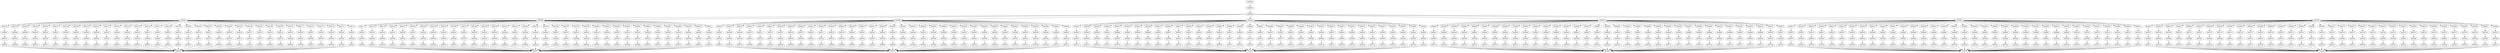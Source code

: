 digraph {
	ID00007 -> ID00000 ;
	ID00008 -> ID00000 ;
	ID00009 -> ID00000 ;
	ID00010 -> ID00000 ;
	ID00011 -> ID00000 ;
	ID00012 -> ID00000 ;
	ID00013 -> ID00000 ;
	ID00014 -> ID00000 ;
	ID00015 -> ID00000 ;
	ID00016 -> ID00000 ;
	ID00017 -> ID00000 ;
	ID00018 -> ID00000 ;
	ID00019 -> ID00000 ;
	ID00020 -> ID00000 ;
	ID00021 -> ID00000 ;
	ID00022 -> ID00000 ;
	ID00023 -> ID00000 ;
	ID00024 -> ID00000 ;
	ID00025 -> ID00000 ;
	ID00026 -> ID00000 ;
	ID00027 -> ID00000 ;
	ID00028 -> ID00000 ;
	ID00029 -> ID00000 ;
	ID00030 -> ID00000 ;
	ID00031 -> ID00000 ;
	ID00032 -> ID00000 ;
	ID00033 -> ID00000 ;
	ID00034 -> ID00000 ;
	ID00035 -> ID00000 ;
	ID00036 -> ID00000 ;
	ID00037 -> ID00000 ;
	ID00038 -> ID00000 ;
	ID00039 -> ID00000 ;
	ID00040 -> ID00000 ;
	ID00041 -> ID00000 ;
	ID00042 -> ID00001 ;
	ID00043 -> ID00001 ;
	ID00044 -> ID00001 ;
	ID00045 -> ID00001 ;
	ID00046 -> ID00001 ;
	ID00047 -> ID00001 ;
	ID00048 -> ID00001 ;
	ID00049 -> ID00001 ;
	ID00050 -> ID00001 ;
	ID00051 -> ID00001 ;
	ID00052 -> ID00001 ;
	ID00053 -> ID00001 ;
	ID00054 -> ID00001 ;
	ID00055 -> ID00001 ;
	ID00056 -> ID00001 ;
	ID00057 -> ID00001 ;
	ID00058 -> ID00001 ;
	ID00059 -> ID00001 ;
	ID00060 -> ID00001 ;
	ID00061 -> ID00001 ;
	ID00062 -> ID00001 ;
	ID00063 -> ID00001 ;
	ID00064 -> ID00001 ;
	ID00065 -> ID00001 ;
	ID00066 -> ID00001 ;
	ID00067 -> ID00001 ;
	ID00068 -> ID00001 ;
	ID00069 -> ID00001 ;
	ID00070 -> ID00001 ;
	ID00071 -> ID00001 ;
	ID00072 -> ID00001 ;
	ID00073 -> ID00001 ;
	ID00074 -> ID00001 ;
	ID00075 -> ID00001 ;
	ID00076 -> ID00001 ;
	ID00077 -> ID00002 ;
	ID00078 -> ID00002 ;
	ID00079 -> ID00002 ;
	ID00080 -> ID00002 ;
	ID00081 -> ID00002 ;
	ID00082 -> ID00002 ;
	ID00083 -> ID00002 ;
	ID00084 -> ID00002 ;
	ID00085 -> ID00002 ;
	ID00086 -> ID00002 ;
	ID00087 -> ID00002 ;
	ID00088 -> ID00002 ;
	ID00089 -> ID00002 ;
	ID00090 -> ID00002 ;
	ID00091 -> ID00002 ;
	ID00092 -> ID00002 ;
	ID00093 -> ID00002 ;
	ID00094 -> ID00002 ;
	ID00095 -> ID00002 ;
	ID00096 -> ID00002 ;
	ID00097 -> ID00002 ;
	ID00098 -> ID00002 ;
	ID00099 -> ID00002 ;
	ID00100 -> ID00002 ;
	ID00101 -> ID00002 ;
	ID00102 -> ID00002 ;
	ID00103 -> ID00002 ;
	ID00104 -> ID00002 ;
	ID00105 -> ID00002 ;
	ID00106 -> ID00002 ;
	ID00107 -> ID00002 ;
	ID00108 -> ID00002 ;
	ID00109 -> ID00002 ;
	ID00110 -> ID00002 ;
	ID00111 -> ID00002 ;
	ID00112 -> ID00003 ;
	ID00113 -> ID00003 ;
	ID00114 -> ID00003 ;
	ID00115 -> ID00003 ;
	ID00116 -> ID00003 ;
	ID00117 -> ID00003 ;
	ID00118 -> ID00003 ;
	ID00119 -> ID00003 ;
	ID00120 -> ID00003 ;
	ID00121 -> ID00003 ;
	ID00122 -> ID00003 ;
	ID00123 -> ID00003 ;
	ID00124 -> ID00003 ;
	ID00125 -> ID00003 ;
	ID00126 -> ID00003 ;
	ID00127 -> ID00003 ;
	ID00128 -> ID00003 ;
	ID00129 -> ID00003 ;
	ID00130 -> ID00003 ;
	ID00131 -> ID00003 ;
	ID00132 -> ID00003 ;
	ID00133 -> ID00003 ;
	ID00134 -> ID00003 ;
	ID00135 -> ID00003 ;
	ID00136 -> ID00003 ;
	ID00137 -> ID00003 ;
	ID00138 -> ID00003 ;
	ID00139 -> ID00003 ;
	ID00140 -> ID00003 ;
	ID00141 -> ID00003 ;
	ID00142 -> ID00003 ;
	ID00143 -> ID00003 ;
	ID00144 -> ID00003 ;
	ID00145 -> ID00003 ;
	ID00146 -> ID00003 ;
	ID00147 -> ID00004 ;
	ID00148 -> ID00004 ;
	ID00149 -> ID00004 ;
	ID00150 -> ID00004 ;
	ID00151 -> ID00004 ;
	ID00152 -> ID00004 ;
	ID00153 -> ID00004 ;
	ID00154 -> ID00004 ;
	ID00155 -> ID00004 ;
	ID00156 -> ID00004 ;
	ID00157 -> ID00004 ;
	ID00158 -> ID00004 ;
	ID00159 -> ID00004 ;
	ID00160 -> ID00004 ;
	ID00161 -> ID00004 ;
	ID00162 -> ID00004 ;
	ID00163 -> ID00004 ;
	ID00164 -> ID00004 ;
	ID00165 -> ID00004 ;
	ID00166 -> ID00004 ;
	ID00167 -> ID00004 ;
	ID00168 -> ID00004 ;
	ID00169 -> ID00004 ;
	ID00170 -> ID00004 ;
	ID00171 -> ID00004 ;
	ID00172 -> ID00004 ;
	ID00173 -> ID00004 ;
	ID00174 -> ID00004 ;
	ID00175 -> ID00004 ;
	ID00176 -> ID00004 ;
	ID00177 -> ID00004 ;
	ID00178 -> ID00004 ;
	ID00179 -> ID00004 ;
	ID00180 -> ID00004 ;
	ID00181 -> ID00004 ;
	ID00182 -> ID00005 ;
	ID00183 -> ID00005 ;
	ID00184 -> ID00005 ;
	ID00185 -> ID00005 ;
	ID00186 -> ID00005 ;
	ID00187 -> ID00005 ;
	ID00188 -> ID00005 ;
	ID00189 -> ID00005 ;
	ID00190 -> ID00005 ;
	ID00191 -> ID00005 ;
	ID00192 -> ID00005 ;
	ID00193 -> ID00005 ;
	ID00194 -> ID00005 ;
	ID00195 -> ID00005 ;
	ID00196 -> ID00005 ;
	ID00197 -> ID00005 ;
	ID00198 -> ID00005 ;
	ID00199 -> ID00005 ;
	ID00200 -> ID00005 ;
	ID00201 -> ID00005 ;
	ID00202 -> ID00005 ;
	ID00203 -> ID00005 ;
	ID00204 -> ID00005 ;
	ID00205 -> ID00005 ;
	ID00206 -> ID00005 ;
	ID00207 -> ID00005 ;
	ID00208 -> ID00005 ;
	ID00209 -> ID00005 ;
	ID00210 -> ID00005 ;
	ID00211 -> ID00005 ;
	ID00212 -> ID00005 ;
	ID00213 -> ID00005 ;
	ID00214 -> ID00005 ;
	ID00215 -> ID00005 ;
	ID00216 -> ID00005 ;
	ID00217 -> ID00006 ;
	ID00218 -> ID00006 ;
	ID00219 -> ID00006 ;
	ID00220 -> ID00006 ;
	ID00221 -> ID00006 ;
	ID00222 -> ID00006 ;
	ID00223 -> ID00006 ;
	ID00224 -> ID00006 ;
	ID00225 -> ID00006 ;
	ID00226 -> ID00006 ;
	ID00227 -> ID00006 ;
	ID00228 -> ID00006 ;
	ID00229 -> ID00006 ;
	ID00230 -> ID00006 ;
	ID00231 -> ID00006 ;
	ID00232 -> ID00006 ;
	ID00233 -> ID00006 ;
	ID00234 -> ID00006 ;
	ID00235 -> ID00006 ;
	ID00236 -> ID00006 ;
	ID00237 -> ID00006 ;
	ID00238 -> ID00006 ;
	ID00239 -> ID00006 ;
	ID00240 -> ID00006 ;
	ID00241 -> ID00006 ;
	ID00242 -> ID00006 ;
	ID00243 -> ID00006 ;
	ID00244 -> ID00006 ;
	ID00245 -> ID00006 ;
	ID00246 -> ID00006 ;
	ID00247 -> ID00006 ;
	ID00248 -> ID00006 ;
	ID00249 -> ID00006 ;
	ID00250 -> ID00006 ;
	ID00251 -> ID00006 ;
	ID00252 -> ID00007 ;
	ID00253 -> ID00008 ;
	ID00254 -> ID00009 ;
	ID00255 -> ID00010 ;
	ID00256 -> ID00011 ;
	ID00257 -> ID00012 ;
	ID00258 -> ID00013 ;
	ID00259 -> ID00014 ;
	ID00260 -> ID00015 ;
	ID00261 -> ID00016 ;
	ID00262 -> ID00017 ;
	ID00263 -> ID00018 ;
	ID00264 -> ID00019 ;
	ID00265 -> ID00020 ;
	ID00266 -> ID00021 ;
	ID00267 -> ID00022 ;
	ID00268 -> ID00023 ;
	ID00269 -> ID00024 ;
	ID00270 -> ID00025 ;
	ID00271 -> ID00026 ;
	ID00272 -> ID00027 ;
	ID00273 -> ID00028 ;
	ID00274 -> ID00029 ;
	ID00275 -> ID00030 ;
	ID00276 -> ID00031 ;
	ID00277 -> ID00032 ;
	ID00278 -> ID00033 ;
	ID00279 -> ID00034 ;
	ID00280 -> ID00035 ;
	ID00281 -> ID00036 ;
	ID00282 -> ID00037 ;
	ID00283 -> ID00038 ;
	ID00284 -> ID00039 ;
	ID00285 -> ID00040 ;
	ID00286 -> ID00041 ;
	ID00287 -> ID00042 ;
	ID00288 -> ID00043 ;
	ID00289 -> ID00044 ;
	ID00290 -> ID00045 ;
	ID00291 -> ID00046 ;
	ID00292 -> ID00047 ;
	ID00293 -> ID00048 ;
	ID00294 -> ID00049 ;
	ID00295 -> ID00050 ;
	ID00296 -> ID00051 ;
	ID00297 -> ID00052 ;
	ID00298 -> ID00053 ;
	ID00299 -> ID00054 ;
	ID00300 -> ID00055 ;
	ID00301 -> ID00056 ;
	ID00302 -> ID00057 ;
	ID00303 -> ID00058 ;
	ID00304 -> ID00059 ;
	ID00305 -> ID00060 ;
	ID00306 -> ID00061 ;
	ID00307 -> ID00062 ;
	ID00308 -> ID00063 ;
	ID00309 -> ID00064 ;
	ID00310 -> ID00065 ;
	ID00311 -> ID00066 ;
	ID00312 -> ID00067 ;
	ID00313 -> ID00068 ;
	ID00314 -> ID00069 ;
	ID00315 -> ID00070 ;
	ID00316 -> ID00071 ;
	ID00317 -> ID00072 ;
	ID00318 -> ID00073 ;
	ID00319 -> ID00074 ;
	ID00320 -> ID00075 ;
	ID00321 -> ID00076 ;
	ID00322 -> ID00077 ;
	ID00323 -> ID00078 ;
	ID00324 -> ID00079 ;
	ID00325 -> ID00080 ;
	ID00326 -> ID00081 ;
	ID00327 -> ID00082 ;
	ID00328 -> ID00083 ;
	ID00329 -> ID00084 ;
	ID00330 -> ID00085 ;
	ID00331 -> ID00086 ;
	ID00332 -> ID00087 ;
	ID00333 -> ID00088 ;
	ID00334 -> ID00089 ;
	ID00335 -> ID00090 ;
	ID00336 -> ID00091 ;
	ID00337 -> ID00092 ;
	ID00338 -> ID00093 ;
	ID00339 -> ID00094 ;
	ID00340 -> ID00095 ;
	ID00341 -> ID00096 ;
	ID00342 -> ID00097 ;
	ID00343 -> ID00098 ;
	ID00344 -> ID00099 ;
	ID00345 -> ID00100 ;
	ID00346 -> ID00101 ;
	ID00347 -> ID00102 ;
	ID00348 -> ID00103 ;
	ID00349 -> ID00104 ;
	ID00350 -> ID00105 ;
	ID00351 -> ID00106 ;
	ID00352 -> ID00107 ;
	ID00353 -> ID00108 ;
	ID00354 -> ID00109 ;
	ID00355 -> ID00110 ;
	ID00356 -> ID00111 ;
	ID00357 -> ID00112 ;
	ID00358 -> ID00113 ;
	ID00359 -> ID00114 ;
	ID00360 -> ID00115 ;
	ID00361 -> ID00116 ;
	ID00362 -> ID00117 ;
	ID00363 -> ID00118 ;
	ID00364 -> ID00119 ;
	ID00365 -> ID00120 ;
	ID00366 -> ID00121 ;
	ID00367 -> ID00122 ;
	ID00368 -> ID00123 ;
	ID00369 -> ID00124 ;
	ID00370 -> ID00125 ;
	ID00371 -> ID00126 ;
	ID00372 -> ID00127 ;
	ID00373 -> ID00128 ;
	ID00374 -> ID00129 ;
	ID00375 -> ID00130 ;
	ID00376 -> ID00131 ;
	ID00377 -> ID00132 ;
	ID00378 -> ID00133 ;
	ID00379 -> ID00134 ;
	ID00380 -> ID00135 ;
	ID00381 -> ID00136 ;
	ID00382 -> ID00137 ;
	ID00383 -> ID00138 ;
	ID00384 -> ID00139 ;
	ID00385 -> ID00140 ;
	ID00386 -> ID00141 ;
	ID00387 -> ID00142 ;
	ID00388 -> ID00143 ;
	ID00389 -> ID00144 ;
	ID00390 -> ID00145 ;
	ID00391 -> ID00146 ;
	ID00392 -> ID00147 ;
	ID00393 -> ID00148 ;
	ID00394 -> ID00149 ;
	ID00395 -> ID00150 ;
	ID00396 -> ID00151 ;
	ID00397 -> ID00152 ;
	ID00398 -> ID00153 ;
	ID00399 -> ID00154 ;
	ID00400 -> ID00155 ;
	ID00401 -> ID00156 ;
	ID00402 -> ID00157 ;
	ID00403 -> ID00158 ;
	ID00404 -> ID00159 ;
	ID00405 -> ID00160 ;
	ID00406 -> ID00161 ;
	ID00407 -> ID00162 ;
	ID00408 -> ID00163 ;
	ID00409 -> ID00164 ;
	ID00410 -> ID00165 ;
	ID00411 -> ID00166 ;
	ID00412 -> ID00167 ;
	ID00413 -> ID00168 ;
	ID00414 -> ID00169 ;
	ID00415 -> ID00170 ;
	ID00416 -> ID00171 ;
	ID00417 -> ID00172 ;
	ID00418 -> ID00173 ;
	ID00419 -> ID00174 ;
	ID00420 -> ID00175 ;
	ID00421 -> ID00176 ;
	ID00422 -> ID00177 ;
	ID00423 -> ID00178 ;
	ID00424 -> ID00179 ;
	ID00425 -> ID00180 ;
	ID00426 -> ID00181 ;
	ID00427 -> ID00182 ;
	ID00428 -> ID00183 ;
	ID00429 -> ID00184 ;
	ID00430 -> ID00185 ;
	ID00431 -> ID00186 ;
	ID00432 -> ID00187 ;
	ID00433 -> ID00188 ;
	ID00434 -> ID00189 ;
	ID00435 -> ID00190 ;
	ID00436 -> ID00191 ;
	ID00437 -> ID00192 ;
	ID00438 -> ID00193 ;
	ID00439 -> ID00194 ;
	ID00440 -> ID00195 ;
	ID00441 -> ID00196 ;
	ID00442 -> ID00197 ;
	ID00443 -> ID00198 ;
	ID00444 -> ID00199 ;
	ID00445 -> ID00200 ;
	ID00446 -> ID00201 ;
	ID00447 -> ID00202 ;
	ID00448 -> ID00203 ;
	ID00449 -> ID00204 ;
	ID00450 -> ID00205 ;
	ID00451 -> ID00206 ;
	ID00452 -> ID00207 ;
	ID00453 -> ID00208 ;
	ID00454 -> ID00209 ;
	ID00455 -> ID00210 ;
	ID00456 -> ID00211 ;
	ID00457 -> ID00212 ;
	ID00458 -> ID00213 ;
	ID00459 -> ID00214 ;
	ID00460 -> ID00215 ;
	ID00461 -> ID00216 ;
	ID00462 -> ID00217 ;
	ID00463 -> ID00218 ;
	ID00464 -> ID00219 ;
	ID00465 -> ID00220 ;
	ID00466 -> ID00221 ;
	ID00467 -> ID00222 ;
	ID00468 -> ID00223 ;
	ID00469 -> ID00224 ;
	ID00470 -> ID00225 ;
	ID00471 -> ID00226 ;
	ID00472 -> ID00227 ;
	ID00473 -> ID00228 ;
	ID00474 -> ID00229 ;
	ID00475 -> ID00230 ;
	ID00476 -> ID00231 ;
	ID00477 -> ID00232 ;
	ID00478 -> ID00233 ;
	ID00479 -> ID00234 ;
	ID00480 -> ID00235 ;
	ID00481 -> ID00236 ;
	ID00482 -> ID00237 ;
	ID00483 -> ID00238 ;
	ID00484 -> ID00239 ;
	ID00485 -> ID00240 ;
	ID00486 -> ID00241 ;
	ID00487 -> ID00242 ;
	ID00488 -> ID00243 ;
	ID00489 -> ID00244 ;
	ID00490 -> ID00245 ;
	ID00491 -> ID00246 ;
	ID00492 -> ID00247 ;
	ID00493 -> ID00248 ;
	ID00494 -> ID00249 ;
	ID00495 -> ID00250 ;
	ID00496 -> ID00251 ;
	ID00497 -> ID00252 ;
	ID00498 -> ID00253 ;
	ID00499 -> ID00254 ;
	ID00500 -> ID00255 ;
	ID00501 -> ID00256 ;
	ID00502 -> ID00257 ;
	ID00503 -> ID00258 ;
	ID00504 -> ID00259 ;
	ID00505 -> ID00260 ;
	ID00506 -> ID00261 ;
	ID00507 -> ID00262 ;
	ID00508 -> ID00263 ;
	ID00509 -> ID00264 ;
	ID00510 -> ID00265 ;
	ID00511 -> ID00266 ;
	ID00512 -> ID00267 ;
	ID00513 -> ID00268 ;
	ID00514 -> ID00269 ;
	ID00515 -> ID00270 ;
	ID00516 -> ID00271 ;
	ID00517 -> ID00272 ;
	ID00518 -> ID00273 ;
	ID00519 -> ID00274 ;
	ID00520 -> ID00275 ;
	ID00521 -> ID00276 ;
	ID00522 -> ID00277 ;
	ID00523 -> ID00278 ;
	ID00524 -> ID00279 ;
	ID00525 -> ID00280 ;
	ID00526 -> ID00281 ;
	ID00527 -> ID00282 ;
	ID00528 -> ID00283 ;
	ID00529 -> ID00284 ;
	ID00530 -> ID00285 ;
	ID00531 -> ID00286 ;
	ID00532 -> ID00287 ;
	ID00533 -> ID00288 ;
	ID00534 -> ID00289 ;
	ID00535 -> ID00290 ;
	ID00536 -> ID00291 ;
	ID00537 -> ID00292 ;
	ID00538 -> ID00293 ;
	ID00539 -> ID00294 ;
	ID00540 -> ID00295 ;
	ID00541 -> ID00296 ;
	ID00542 -> ID00297 ;
	ID00543 -> ID00298 ;
	ID00544 -> ID00299 ;
	ID00545 -> ID00300 ;
	ID00546 -> ID00301 ;
	ID00547 -> ID00302 ;
	ID00548 -> ID00303 ;
	ID00549 -> ID00304 ;
	ID00550 -> ID00305 ;
	ID00551 -> ID00306 ;
	ID00552 -> ID00307 ;
	ID00553 -> ID00308 ;
	ID00554 -> ID00309 ;
	ID00555 -> ID00310 ;
	ID00556 -> ID00311 ;
	ID00557 -> ID00312 ;
	ID00558 -> ID00313 ;
	ID00559 -> ID00314 ;
	ID00560 -> ID00315 ;
	ID00561 -> ID00316 ;
	ID00562 -> ID00317 ;
	ID00563 -> ID00318 ;
	ID00564 -> ID00319 ;
	ID00565 -> ID00320 ;
	ID00566 -> ID00321 ;
	ID00567 -> ID00322 ;
	ID00568 -> ID00323 ;
	ID00569 -> ID00324 ;
	ID00570 -> ID00325 ;
	ID00571 -> ID00326 ;
	ID00572 -> ID00327 ;
	ID00573 -> ID00328 ;
	ID00574 -> ID00329 ;
	ID00575 -> ID00330 ;
	ID00576 -> ID00331 ;
	ID00577 -> ID00332 ;
	ID00578 -> ID00333 ;
	ID00579 -> ID00334 ;
	ID00580 -> ID00335 ;
	ID00581 -> ID00336 ;
	ID00582 -> ID00337 ;
	ID00583 -> ID00338 ;
	ID00584 -> ID00339 ;
	ID00585 -> ID00340 ;
	ID00586 -> ID00341 ;
	ID00587 -> ID00342 ;
	ID00588 -> ID00343 ;
	ID00589 -> ID00344 ;
	ID00590 -> ID00345 ;
	ID00591 -> ID00346 ;
	ID00592 -> ID00347 ;
	ID00593 -> ID00348 ;
	ID00594 -> ID00349 ;
	ID00595 -> ID00350 ;
	ID00596 -> ID00351 ;
	ID00597 -> ID00352 ;
	ID00598 -> ID00353 ;
	ID00599 -> ID00354 ;
	ID00600 -> ID00355 ;
	ID00601 -> ID00356 ;
	ID00602 -> ID00357 ;
	ID00603 -> ID00358 ;
	ID00604 -> ID00359 ;
	ID00605 -> ID00360 ;
	ID00606 -> ID00361 ;
	ID00607 -> ID00362 ;
	ID00608 -> ID00363 ;
	ID00609 -> ID00364 ;
	ID00610 -> ID00365 ;
	ID00611 -> ID00366 ;
	ID00612 -> ID00367 ;
	ID00613 -> ID00368 ;
	ID00614 -> ID00369 ;
	ID00615 -> ID00370 ;
	ID00616 -> ID00371 ;
	ID00617 -> ID00372 ;
	ID00618 -> ID00373 ;
	ID00619 -> ID00374 ;
	ID00620 -> ID00375 ;
	ID00621 -> ID00376 ;
	ID00622 -> ID00377 ;
	ID00623 -> ID00378 ;
	ID00624 -> ID00379 ;
	ID00625 -> ID00380 ;
	ID00626 -> ID00381 ;
	ID00627 -> ID00382 ;
	ID00628 -> ID00383 ;
	ID00629 -> ID00384 ;
	ID00630 -> ID00385 ;
	ID00631 -> ID00386 ;
	ID00632 -> ID00387 ;
	ID00633 -> ID00388 ;
	ID00634 -> ID00389 ;
	ID00635 -> ID00390 ;
	ID00636 -> ID00391 ;
	ID00637 -> ID00392 ;
	ID00638 -> ID00393 ;
	ID00639 -> ID00394 ;
	ID00640 -> ID00395 ;
	ID00641 -> ID00396 ;
	ID00642 -> ID00397 ;
	ID00643 -> ID00398 ;
	ID00644 -> ID00399 ;
	ID00645 -> ID00400 ;
	ID00646 -> ID00401 ;
	ID00647 -> ID00402 ;
	ID00648 -> ID00403 ;
	ID00649 -> ID00404 ;
	ID00650 -> ID00405 ;
	ID00651 -> ID00406 ;
	ID00652 -> ID00407 ;
	ID00653 -> ID00408 ;
	ID00654 -> ID00409 ;
	ID00655 -> ID00410 ;
	ID00656 -> ID00411 ;
	ID00657 -> ID00412 ;
	ID00658 -> ID00413 ;
	ID00659 -> ID00414 ;
	ID00660 -> ID00415 ;
	ID00661 -> ID00416 ;
	ID00662 -> ID00417 ;
	ID00663 -> ID00418 ;
	ID00664 -> ID00419 ;
	ID00665 -> ID00420 ;
	ID00666 -> ID00421 ;
	ID00667 -> ID00422 ;
	ID00668 -> ID00423 ;
	ID00669 -> ID00424 ;
	ID00670 -> ID00425 ;
	ID00671 -> ID00426 ;
	ID00672 -> ID00427 ;
	ID00673 -> ID00428 ;
	ID00674 -> ID00429 ;
	ID00675 -> ID00430 ;
	ID00676 -> ID00431 ;
	ID00677 -> ID00432 ;
	ID00678 -> ID00433 ;
	ID00679 -> ID00434 ;
	ID00680 -> ID00435 ;
	ID00681 -> ID00436 ;
	ID00682 -> ID00437 ;
	ID00683 -> ID00438 ;
	ID00684 -> ID00439 ;
	ID00685 -> ID00440 ;
	ID00686 -> ID00441 ;
	ID00687 -> ID00442 ;
	ID00688 -> ID00443 ;
	ID00689 -> ID00444 ;
	ID00690 -> ID00445 ;
	ID00691 -> ID00446 ;
	ID00692 -> ID00447 ;
	ID00693 -> ID00448 ;
	ID00694 -> ID00449 ;
	ID00695 -> ID00450 ;
	ID00696 -> ID00451 ;
	ID00697 -> ID00452 ;
	ID00698 -> ID00453 ;
	ID00699 -> ID00454 ;
	ID00700 -> ID00455 ;
	ID00701 -> ID00456 ;
	ID00702 -> ID00457 ;
	ID00703 -> ID00458 ;
	ID00704 -> ID00459 ;
	ID00705 -> ID00460 ;
	ID00706 -> ID00461 ;
	ID00707 -> ID00462 ;
	ID00708 -> ID00463 ;
	ID00709 -> ID00464 ;
	ID00710 -> ID00465 ;
	ID00711 -> ID00466 ;
	ID00712 -> ID00467 ;
	ID00713 -> ID00468 ;
	ID00714 -> ID00469 ;
	ID00715 -> ID00470 ;
	ID00716 -> ID00471 ;
	ID00717 -> ID00472 ;
	ID00718 -> ID00473 ;
	ID00719 -> ID00474 ;
	ID00720 -> ID00475 ;
	ID00721 -> ID00476 ;
	ID00722 -> ID00477 ;
	ID00723 -> ID00478 ;
	ID00724 -> ID00479 ;
	ID00725 -> ID00480 ;
	ID00726 -> ID00481 ;
	ID00727 -> ID00482 ;
	ID00728 -> ID00483 ;
	ID00729 -> ID00484 ;
	ID00730 -> ID00485 ;
	ID00731 -> ID00486 ;
	ID00732 -> ID00487 ;
	ID00733 -> ID00488 ;
	ID00734 -> ID00489 ;
	ID00735 -> ID00490 ;
	ID00736 -> ID00491 ;
	ID00737 -> ID00492 ;
	ID00738 -> ID00493 ;
	ID00739 -> ID00494 ;
	ID00740 -> ID00495 ;
	ID00741 -> ID00496 ;
	ID00742 -> ID00497 ;
	ID00743 -> ID00498 ;
	ID00744 -> ID00499 ;
	ID00745 -> ID00500 ;
	ID00746 -> ID00501 ;
	ID00747 -> ID00502 ;
	ID00748 -> ID00503 ;
	ID00749 -> ID00504 ;
	ID00750 -> ID00505 ;
	ID00751 -> ID00506 ;
	ID00752 -> ID00507 ;
	ID00753 -> ID00508 ;
	ID00754 -> ID00509 ;
	ID00755 -> ID00510 ;
	ID00756 -> ID00511 ;
	ID00757 -> ID00512 ;
	ID00758 -> ID00513 ;
	ID00759 -> ID00514 ;
	ID00760 -> ID00515 ;
	ID00761 -> ID00516 ;
	ID00762 -> ID00517 ;
	ID00763 -> ID00518 ;
	ID00764 -> ID00519 ;
	ID00765 -> ID00520 ;
	ID00766 -> ID00521 ;
	ID00767 -> ID00522 ;
	ID00768 -> ID00523 ;
	ID00769 -> ID00524 ;
	ID00770 -> ID00525 ;
	ID00771 -> ID00526 ;
	ID00772 -> ID00527 ;
	ID00773 -> ID00528 ;
	ID00774 -> ID00529 ;
	ID00775 -> ID00530 ;
	ID00776 -> ID00531 ;
	ID00777 -> ID00532 ;
	ID00778 -> ID00533 ;
	ID00779 -> ID00534 ;
	ID00780 -> ID00535 ;
	ID00781 -> ID00536 ;
	ID00782 -> ID00537 ;
	ID00783 -> ID00538 ;
	ID00784 -> ID00539 ;
	ID00785 -> ID00540 ;
	ID00786 -> ID00541 ;
	ID00787 -> ID00542 ;
	ID00788 -> ID00543 ;
	ID00789 -> ID00544 ;
	ID00790 -> ID00545 ;
	ID00791 -> ID00546 ;
	ID00792 -> ID00547 ;
	ID00793 -> ID00548 ;
	ID00794 -> ID00549 ;
	ID00795 -> ID00550 ;
	ID00796 -> ID00551 ;
	ID00797 -> ID00552 ;
	ID00798 -> ID00553 ;
	ID00799 -> ID00554 ;
	ID00800 -> ID00555 ;
	ID00801 -> ID00556 ;
	ID00802 -> ID00557 ;
	ID00803 -> ID00558 ;
	ID00804 -> ID00559 ;
	ID00805 -> ID00560 ;
	ID00806 -> ID00561 ;
	ID00807 -> ID00562 ;
	ID00808 -> ID00563 ;
	ID00809 -> ID00564 ;
	ID00810 -> ID00565 ;
	ID00811 -> ID00566 ;
	ID00812 -> ID00567 ;
	ID00813 -> ID00568 ;
	ID00814 -> ID00569 ;
	ID00815 -> ID00570 ;
	ID00816 -> ID00571 ;
	ID00817 -> ID00572 ;
	ID00818 -> ID00573 ;
	ID00819 -> ID00574 ;
	ID00820 -> ID00575 ;
	ID00821 -> ID00576 ;
	ID00822 -> ID00577 ;
	ID00823 -> ID00578 ;
	ID00824 -> ID00579 ;
	ID00825 -> ID00580 ;
	ID00826 -> ID00581 ;
	ID00827 -> ID00582 ;
	ID00828 -> ID00583 ;
	ID00829 -> ID00584 ;
	ID00830 -> ID00585 ;
	ID00831 -> ID00586 ;
	ID00832 -> ID00587 ;
	ID00833 -> ID00588 ;
	ID00834 -> ID00589 ;
	ID00835 -> ID00590 ;
	ID00836 -> ID00591 ;
	ID00837 -> ID00592 ;
	ID00838 -> ID00593 ;
	ID00839 -> ID00594 ;
	ID00840 -> ID00595 ;
	ID00841 -> ID00596 ;
	ID00842 -> ID00597 ;
	ID00843 -> ID00598 ;
	ID00844 -> ID00599 ;
	ID00845 -> ID00600 ;
	ID00846 -> ID00601 ;
	ID00847 -> ID00602 ;
	ID00848 -> ID00603 ;
	ID00849 -> ID00604 ;
	ID00850 -> ID00605 ;
	ID00851 -> ID00606 ;
	ID00852 -> ID00607 ;
	ID00853 -> ID00608 ;
	ID00854 -> ID00609 ;
	ID00855 -> ID00610 ;
	ID00856 -> ID00611 ;
	ID00857 -> ID00612 ;
	ID00858 -> ID00613 ;
	ID00859 -> ID00614 ;
	ID00860 -> ID00615 ;
	ID00861 -> ID00616 ;
	ID00862 -> ID00617 ;
	ID00863 -> ID00618 ;
	ID00864 -> ID00619 ;
	ID00865 -> ID00620 ;
	ID00866 -> ID00621 ;
	ID00867 -> ID00622 ;
	ID00868 -> ID00623 ;
	ID00869 -> ID00624 ;
	ID00870 -> ID00625 ;
	ID00871 -> ID00626 ;
	ID00872 -> ID00627 ;
	ID00873 -> ID00628 ;
	ID00874 -> ID00629 ;
	ID00875 -> ID00630 ;
	ID00876 -> ID00631 ;
	ID00877 -> ID00632 ;
	ID00878 -> ID00633 ;
	ID00879 -> ID00634 ;
	ID00880 -> ID00635 ;
	ID00881 -> ID00636 ;
	ID00882 -> ID00637 ;
	ID00883 -> ID00638 ;
	ID00884 -> ID00639 ;
	ID00885 -> ID00640 ;
	ID00886 -> ID00641 ;
	ID00887 -> ID00642 ;
	ID00888 -> ID00643 ;
	ID00889 -> ID00644 ;
	ID00890 -> ID00645 ;
	ID00891 -> ID00646 ;
	ID00892 -> ID00647 ;
	ID00893 -> ID00648 ;
	ID00894 -> ID00649 ;
	ID00895 -> ID00650 ;
	ID00896 -> ID00651 ;
	ID00897 -> ID00652 ;
	ID00898 -> ID00653 ;
	ID00899 -> ID00654 ;
	ID00900 -> ID00655 ;
	ID00901 -> ID00656 ;
	ID00902 -> ID00657 ;
	ID00903 -> ID00658 ;
	ID00904 -> ID00659 ;
	ID00905 -> ID00660 ;
	ID00906 -> ID00661 ;
	ID00907 -> ID00662 ;
	ID00908 -> ID00663 ;
	ID00909 -> ID00664 ;
	ID00910 -> ID00665 ;
	ID00911 -> ID00666 ;
	ID00912 -> ID00667 ;
	ID00913 -> ID00668 ;
	ID00914 -> ID00669 ;
	ID00915 -> ID00670 ;
	ID00916 -> ID00671 ;
	ID00917 -> ID00672 ;
	ID00918 -> ID00673 ;
	ID00919 -> ID00674 ;
	ID00920 -> ID00675 ;
	ID00921 -> ID00676 ;
	ID00922 -> ID00677 ;
	ID00923 -> ID00678 ;
	ID00924 -> ID00679 ;
	ID00925 -> ID00680 ;
	ID00926 -> ID00681 ;
	ID00927 -> ID00682 ;
	ID00928 -> ID00683 ;
	ID00929 -> ID00684 ;
	ID00930 -> ID00685 ;
	ID00931 -> ID00686 ;
	ID00932 -> ID00687 ;
	ID00933 -> ID00688 ;
	ID00934 -> ID00689 ;
	ID00935 -> ID00690 ;
	ID00936 -> ID00691 ;
	ID00937 -> ID00692 ;
	ID00938 -> ID00693 ;
	ID00939 -> ID00694 ;
	ID00940 -> ID00695 ;
	ID00941 -> ID00696 ;
	ID00942 -> ID00697 ;
	ID00943 -> ID00698 ;
	ID00944 -> ID00699 ;
	ID00945 -> ID00700 ;
	ID00946 -> ID00701 ;
	ID00947 -> ID00702 ;
	ID00948 -> ID00703 ;
	ID00949 -> ID00704 ;
	ID00950 -> ID00705 ;
	ID00951 -> ID00706 ;
	ID00952 -> ID00707 ;
	ID00953 -> ID00708 ;
	ID00954 -> ID00709 ;
	ID00955 -> ID00710 ;
	ID00956 -> ID00711 ;
	ID00957 -> ID00712 ;
	ID00958 -> ID00713 ;
	ID00959 -> ID00714 ;
	ID00960 -> ID00715 ;
	ID00961 -> ID00716 ;
	ID00962 -> ID00717 ;
	ID00963 -> ID00718 ;
	ID00964 -> ID00719 ;
	ID00965 -> ID00720 ;
	ID00966 -> ID00721 ;
	ID00967 -> ID00722 ;
	ID00968 -> ID00723 ;
	ID00969 -> ID00724 ;
	ID00970 -> ID00725 ;
	ID00971 -> ID00726 ;
	ID00972 -> ID00727 ;
	ID00973 -> ID00728 ;
	ID00974 -> ID00729 ;
	ID00975 -> ID00730 ;
	ID00976 -> ID00731 ;
	ID00977 -> ID00732 ;
	ID00978 -> ID00733 ;
	ID00979 -> ID00734 ;
	ID00980 -> ID00735 ;
	ID00981 -> ID00736 ;
	ID00982 -> ID00737 ;
	ID00983 -> ID00738 ;
	ID00984 -> ID00739 ;
	ID00985 -> ID00740 ;
	ID00986 -> ID00741 ;
	ID00987 -> ID00753 ;
	ID00987 -> ID00754 ;
	ID00987 -> ID00751 ;
	ID00987 -> ID00752 ;
	ID00987 -> ID00757 ;
	ID00987 -> ID00758 ;
	ID00987 -> ID00755 ;
	ID00987 -> ID00756 ;
	ID00987 -> ID00750 ;
	ID00987 -> ID00770 ;
	ID00987 -> ID00772 ;
	ID00987 -> ID00771 ;
	ID00987 -> ID00749 ;
	ID00987 -> ID00748 ;
	ID00987 -> ID00774 ;
	ID00987 -> ID00773 ;
	ID00987 -> ID00776 ;
	ID00987 -> ID00775 ;
	ID00987 -> ID00744 ;
	ID00987 -> ID00762 ;
	ID00987 -> ID00745 ;
	ID00987 -> ID00763 ;
	ID00987 -> ID00746 ;
	ID00987 -> ID00764 ;
	ID00987 -> ID00747 ;
	ID00987 -> ID00765 ;
	ID00987 -> ID00766 ;
	ID00987 -> ID00767 ;
	ID00987 -> ID00768 ;
	ID00987 -> ID00742 ;
	ID00987 -> ID00769 ;
	ID00987 -> ID00743 ;
	ID00987 -> ID00760 ;
	ID00987 -> ID00761 ;
	ID00987 -> ID00759 ;
	ID00988 -> ID00790 ;
	ID00988 -> ID00792 ;
	ID00988 -> ID00791 ;
	ID00988 -> ID00794 ;
	ID00988 -> ID00793 ;
	ID00988 -> ID00778 ;
	ID00988 -> ID00796 ;
	ID00988 -> ID00777 ;
	ID00988 -> ID00795 ;
	ID00988 -> ID00798 ;
	ID00988 -> ID00779 ;
	ID00988 -> ID00797 ;
	ID00988 -> ID00799 ;
	ID00988 -> ID00804 ;
	ID00988 -> ID00803 ;
	ID00988 -> ID00806 ;
	ID00988 -> ID00805 ;
	ID00988 -> ID00808 ;
	ID00988 -> ID00800 ;
	ID00988 -> ID00807 ;
	ID00988 -> ID00802 ;
	ID00988 -> ID00809 ;
	ID00988 -> ID00801 ;
	ID00988 -> ID00783 ;
	ID00988 -> ID00782 ;
	ID00988 -> ID00781 ;
	ID00988 -> ID00780 ;
	ID00988 -> ID00789 ;
	ID00988 -> ID00788 ;
	ID00988 -> ID00810 ;
	ID00988 -> ID00787 ;
	ID00988 -> ID00811 ;
	ID00988 -> ID00786 ;
	ID00988 -> ID00785 ;
	ID00988 -> ID00784 ;
	ID00989 -> ID00817 ;
	ID00989 -> ID00816 ;
	ID00989 -> ID00815 ;
	ID00989 -> ID00814 ;
	ID00989 -> ID00839 ;
	ID00989 -> ID00838 ;
	ID00989 -> ID00837 ;
	ID00989 -> ID00819 ;
	ID00989 -> ID00818 ;
	ID00989 -> ID00836 ;
	ID00989 -> ID00845 ;
	ID00989 -> ID00846 ;
	ID00989 -> ID00820 ;
	ID00989 -> ID00843 ;
	ID00989 -> ID00844 ;
	ID00989 -> ID00841 ;
	ID00989 -> ID00823 ;
	ID00989 -> ID00842 ;
	ID00989 -> ID00824 ;
	ID00989 -> ID00821 ;
	ID00989 -> ID00840 ;
	ID00989 -> ID00822 ;
	ID00989 -> ID00829 ;
	ID00989 -> ID00826 ;
	ID00989 -> ID00825 ;
	ID00989 -> ID00828 ;
	ID00989 -> ID00827 ;
	ID00989 -> ID00832 ;
	ID00989 -> ID00833 ;
	ID00989 -> ID00834 ;
	ID00989 -> ID00835 ;
	ID00989 -> ID00812 ;
	ID00989 -> ID00830 ;
	ID00989 -> ID00813 ;
	ID00989 -> ID00831 ;
	ID00990 -> ID00858 ;
	ID00990 -> ID00859 ;
	ID00990 -> ID00864 ;
	ID00990 -> ID00863 ;
	ID00990 -> ID00862 ;
	ID00990 -> ID00861 ;
	ID00990 -> ID00868 ;
	ID00990 -> ID00867 ;
	ID00990 -> ID00866 ;
	ID00990 -> ID00865 ;
	ID00990 -> ID00881 ;
	ID00990 -> ID00880 ;
	ID00990 -> ID00860 ;
	ID00990 -> ID00847 ;
	ID00990 -> ID00848 ;
	ID00990 -> ID00849 ;
	ID00990 -> ID00869 ;
	ID00990 -> ID00877 ;
	ID00990 -> ID00851 ;
	ID00990 -> ID00876 ;
	ID00990 -> ID00850 ;
	ID00990 -> ID00879 ;
	ID00990 -> ID00853 ;
	ID00990 -> ID00878 ;
	ID00990 -> ID00852 ;
	ID00990 -> ID00873 ;
	ID00990 -> ID00855 ;
	ID00990 -> ID00872 ;
	ID00990 -> ID00854 ;
	ID00990 -> ID00875 ;
	ID00990 -> ID00857 ;
	ID00990 -> ID00874 ;
	ID00990 -> ID00856 ;
	ID00990 -> ID00871 ;
	ID00990 -> ID00870 ;
	ID00991 -> ID00912 ;
	ID00991 -> ID00911 ;
	ID00991 -> ID00910 ;
	ID00991 -> ID00904 ;
	ID00991 -> ID00889 ;
	ID00991 -> ID00905 ;
	ID00991 -> ID00888 ;
	ID00991 -> ID00902 ;
	ID00991 -> ID00887 ;
	ID00991 -> ID00903 ;
	ID00991 -> ID00908 ;
	ID00991 -> ID00886 ;
	ID00991 -> ID00909 ;
	ID00991 -> ID00885 ;
	ID00991 -> ID00884 ;
	ID00991 -> ID00906 ;
	ID00991 -> ID00907 ;
	ID00991 -> ID00883 ;
	ID00991 -> ID00882 ;
	ID00991 -> ID00892 ;
	ID00991 -> ID00893 ;
	ID00991 -> ID00890 ;
	ID00991 -> ID00891 ;
	ID00991 -> ID00896 ;
	ID00991 -> ID00897 ;
	ID00991 -> ID00894 ;
	ID00991 -> ID00901 ;
	ID00991 -> ID00895 ;
	ID00991 -> ID00900 ;
	ID00991 -> ID00898 ;
	ID00991 -> ID00899 ;
	ID00991 -> ID00913 ;
	ID00991 -> ID00914 ;
	ID00991 -> ID00915 ;
	ID00991 -> ID00916 ;
	ID00992 -> ID00938 ;
	ID00992 -> ID00937 ;
	ID00992 -> ID00936 ;
	ID00992 -> ID00935 ;
	ID00992 -> ID00939 ;
	ID00992 -> ID00940 ;
	ID00992 -> ID00941 ;
	ID00992 -> ID00944 ;
	ID00992 -> ID00945 ;
	ID00992 -> ID00942 ;
	ID00992 -> ID00943 ;
	ID00992 -> ID00925 ;
	ID00992 -> ID00924 ;
	ID00992 -> ID00927 ;
	ID00992 -> ID00926 ;
	ID00992 -> ID00947 ;
	ID00992 -> ID00929 ;
	ID00992 -> ID00921 ;
	ID00992 -> ID00946 ;
	ID00992 -> ID00928 ;
	ID00992 -> ID00920 ;
	ID00992 -> ID00949 ;
	ID00992 -> ID00923 ;
	ID00992 -> ID00948 ;
	ID00992 -> ID00922 ;
	ID00992 -> ID00930 ;
	ID00992 -> ID00917 ;
	ID00992 -> ID00931 ;
	ID00992 -> ID00950 ;
	ID00992 -> ID00918 ;
	ID00992 -> ID00932 ;
	ID00992 -> ID00951 ;
	ID00992 -> ID00919 ;
	ID00992 -> ID00933 ;
	ID00992 -> ID00934 ;
	ID00993 -> ID00979 ;
	ID00993 -> ID00959 ;
	ID00993 -> ID00958 ;
	ID00993 -> ID00957 ;
	ID00993 -> ID00966 ;
	ID00993 -> ID00967 ;
	ID00993 -> ID00964 ;
	ID00993 -> ID00965 ;
	ID00993 -> ID00981 ;
	ID00993 -> ID00962 ;
	ID00993 -> ID00980 ;
	ID00993 -> ID00963 ;
	ID00993 -> ID00960 ;
	ID00993 -> ID00961 ;
	ID00993 -> ID00985 ;
	ID00993 -> ID00984 ;
	ID00993 -> ID00983 ;
	ID00993 -> ID00982 ;
	ID00993 -> ID00986 ;
	ID00993 -> ID00968 ;
	ID00993 -> ID00969 ;
	ID00993 -> ID00953 ;
	ID00993 -> ID00954 ;
	ID00993 -> ID00955 ;
	ID00993 -> ID00956 ;
	ID00993 -> ID00970 ;
	ID00993 -> ID00952 ;
	ID00993 -> ID00972 ;
	ID00993 -> ID00971 ;
	ID00993 -> ID00974 ;
	ID00993 -> ID00973 ;
	ID00993 -> ID00976 ;
	ID00993 -> ID00975 ;
	ID00993 -> ID00978 ;
	ID00993 -> ID00977 ;
	ID00994 -> ID00990 ;
	ID00994 -> ID00992 ;
	ID00994 -> ID00991 ;
	ID00994 -> ID00989 ;
	ID00994 -> ID00993 ;
	ID00994 -> ID00988 ;
	ID00994 -> ID00987 ;
	ID00995 -> ID00994 ;
	ID00996 -> ID00995 ;
}
